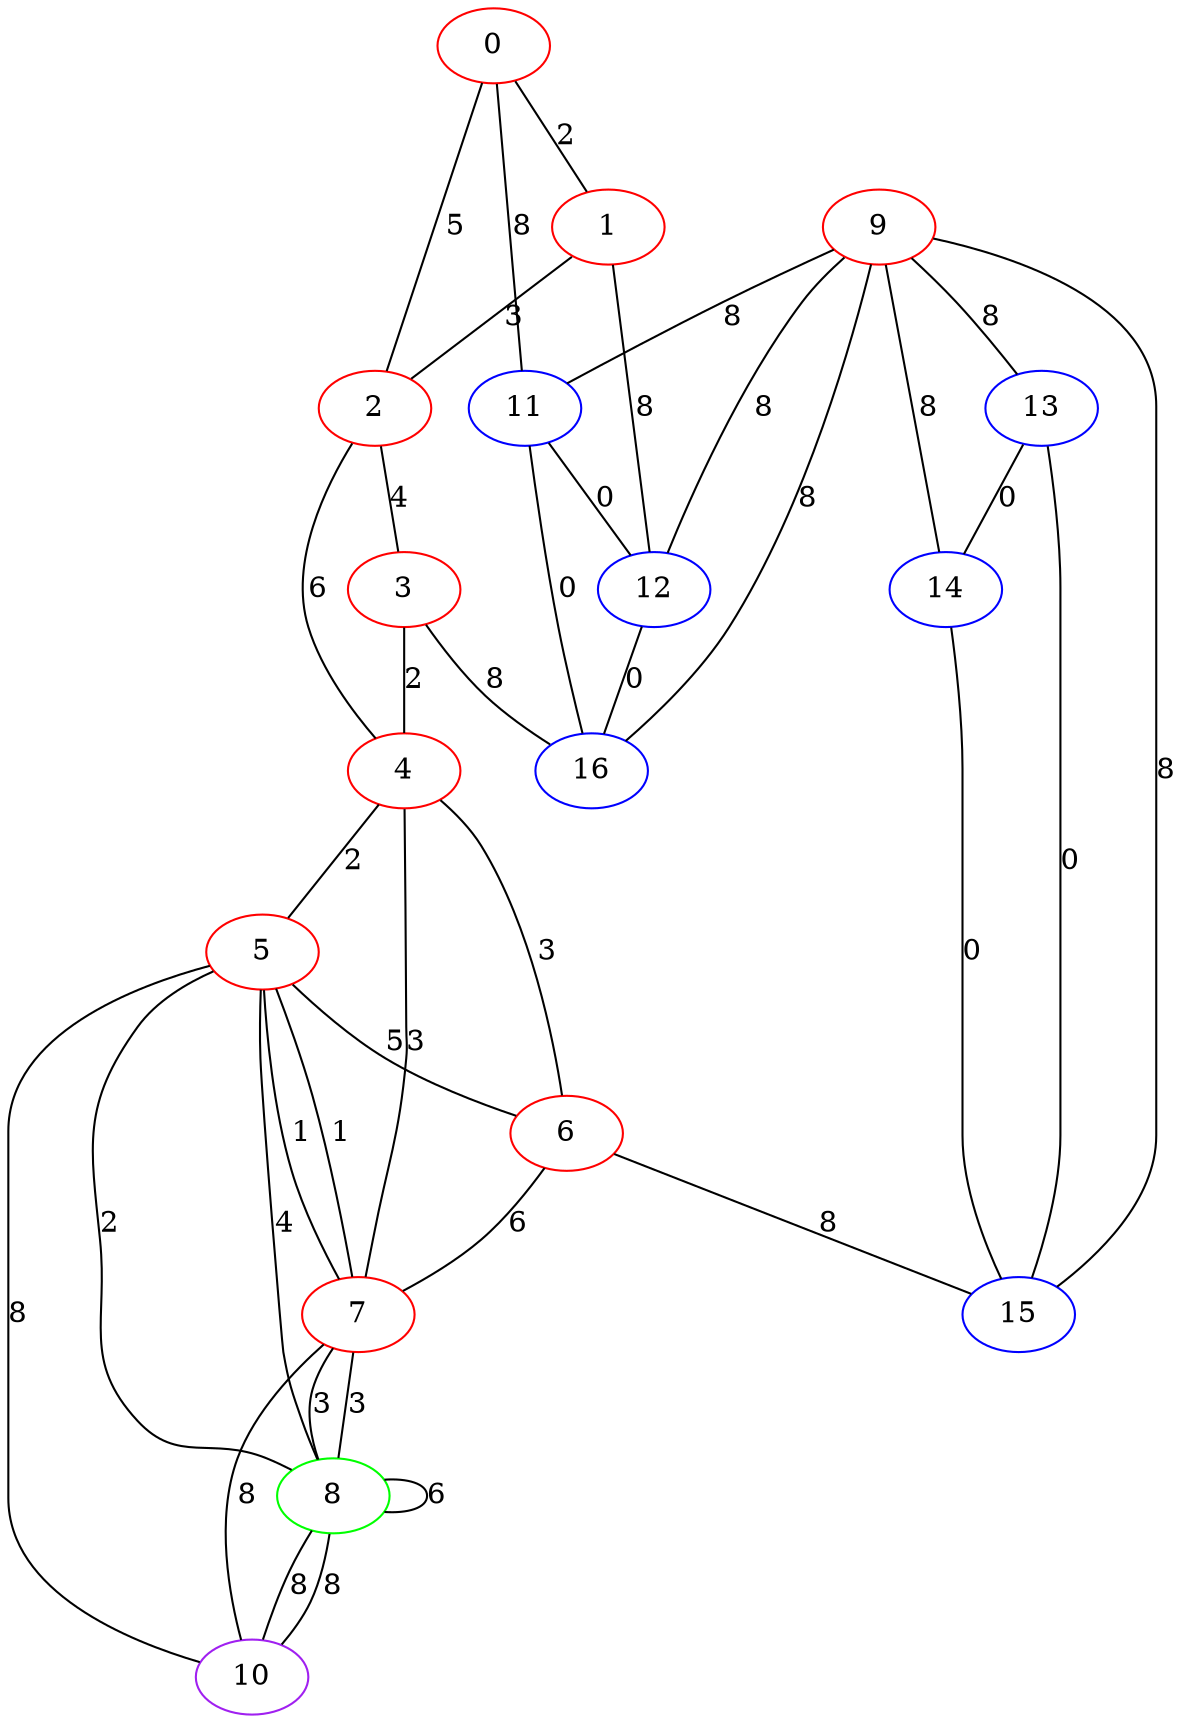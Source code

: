 graph "" {
0 [color=red, weight=1];
1 [color=red, weight=1];
2 [color=red, weight=1];
3 [color=red, weight=1];
4 [color=red, weight=1];
5 [color=red, weight=1];
6 [color=red, weight=1];
7 [color=red, weight=1];
8 [color=green, weight=2];
9 [color=red, weight=1];
10 [color=purple, weight=4];
11 [color=blue, weight=3];
12 [color=blue, weight=3];
13 [color=blue, weight=3];
14 [color=blue, weight=3];
15 [color=blue, weight=3];
16 [color=blue, weight=3];
0 -- 1  [key=0, label=2];
0 -- 2  [key=0, label=5];
0 -- 11  [key=0, label=8];
1 -- 2  [key=0, label=3];
1 -- 12  [key=0, label=8];
2 -- 3  [key=0, label=4];
2 -- 4  [key=0, label=6];
3 -- 16  [key=0, label=8];
3 -- 4  [key=0, label=2];
4 -- 5  [key=0, label=2];
4 -- 6  [key=0, label=3];
4 -- 7  [key=0, label=3];
5 -- 8  [key=0, label=2];
5 -- 8  [key=1, label=4];
5 -- 10  [key=0, label=8];
5 -- 6  [key=0, label=5];
5 -- 7  [key=0, label=1];
5 -- 7  [key=1, label=1];
6 -- 15  [key=0, label=8];
6 -- 7  [key=0, label=6];
7 -- 8  [key=0, label=3];
7 -- 8  [key=1, label=3];
7 -- 10  [key=0, label=8];
8 -- 8  [key=0, label=6];
8 -- 10  [key=0, label=8];
8 -- 10  [key=1, label=8];
9 -- 11  [key=0, label=8];
9 -- 12  [key=0, label=8];
9 -- 13  [key=0, label=8];
9 -- 14  [key=0, label=8];
9 -- 15  [key=0, label=8];
9 -- 16  [key=0, label=8];
11 -- 16  [key=0, label=0];
11 -- 12  [key=0, label=0];
12 -- 16  [key=0, label=0];
13 -- 14  [key=0, label=0];
13 -- 15  [key=0, label=0];
14 -- 15  [key=0, label=0];
}
